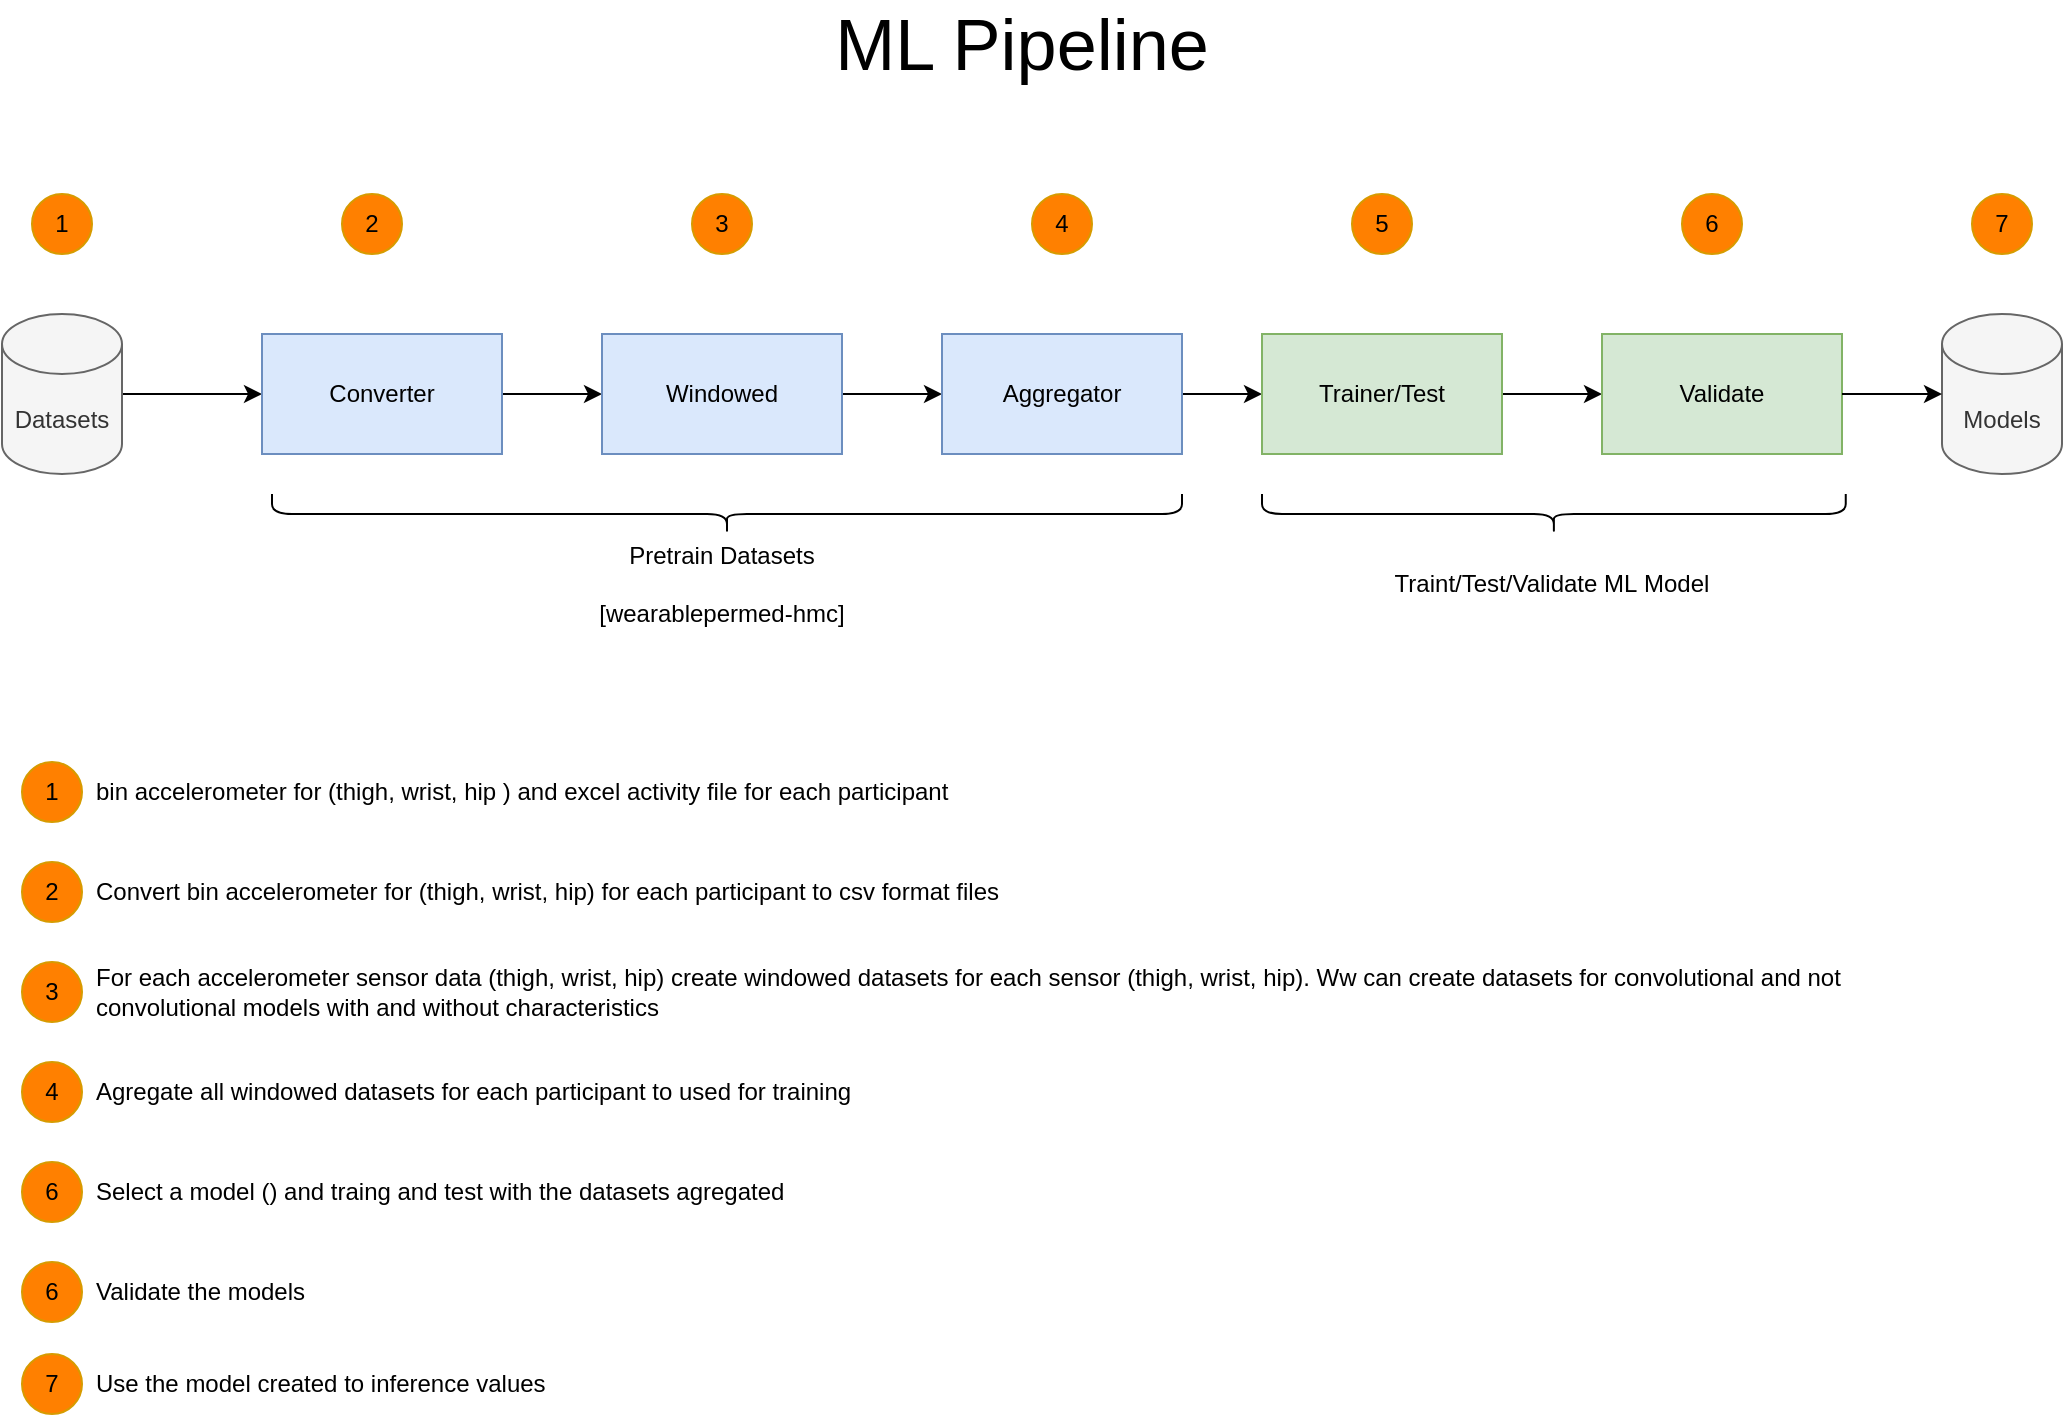 <mxfile version="27.1.6">
  <diagram name="ML Pipeline" id="eVOmrs8MSlbzeXd1V6C2">
    <mxGraphModel dx="1360" dy="759" grid="1" gridSize="10" guides="1" tooltips="1" connect="1" arrows="1" fold="1" page="1" pageScale="1" pageWidth="1169" pageHeight="827" math="0" shadow="0">
      <root>
        <mxCell id="0" />
        <mxCell id="1" parent="0" />
        <mxCell id="TuEI_6CooeL6YMEbKrYp-8" style="edgeStyle=orthogonalEdgeStyle;rounded=0;orthogonalLoop=1;jettySize=auto;html=1;entryX=0;entryY=0.5;entryDx=0;entryDy=0;" parent="1" source="TuEI_6CooeL6YMEbKrYp-2" target="TuEI_6CooeL6YMEbKrYp-3" edge="1">
          <mxGeometry relative="1" as="geometry" />
        </mxCell>
        <mxCell id="TuEI_6CooeL6YMEbKrYp-2" value="Datasets" style="shape=cylinder3;whiteSpace=wrap;html=1;boundedLbl=1;backgroundOutline=1;size=15;fillColor=#f5f5f5;fontColor=#333333;strokeColor=#666666;" parent="1" vertex="1">
          <mxGeometry x="110" y="190" width="60" height="80" as="geometry" />
        </mxCell>
        <mxCell id="TuEI_6CooeL6YMEbKrYp-9" style="edgeStyle=orthogonalEdgeStyle;rounded=0;orthogonalLoop=1;jettySize=auto;html=1;entryX=0;entryY=0.5;entryDx=0;entryDy=0;" parent="1" source="TuEI_6CooeL6YMEbKrYp-3" target="TuEI_6CooeL6YMEbKrYp-4" edge="1">
          <mxGeometry relative="1" as="geometry" />
        </mxCell>
        <mxCell id="TuEI_6CooeL6YMEbKrYp-3" value="Converter" style="rounded=0;whiteSpace=wrap;html=1;fillColor=#dae8fc;strokeColor=#6c8ebf;" parent="1" vertex="1">
          <mxGeometry x="240" y="200" width="120" height="60" as="geometry" />
        </mxCell>
        <mxCell id="TuEI_6CooeL6YMEbKrYp-10" style="edgeStyle=orthogonalEdgeStyle;rounded=0;orthogonalLoop=1;jettySize=auto;html=1;" parent="1" source="TuEI_6CooeL6YMEbKrYp-4" target="TuEI_6CooeL6YMEbKrYp-5" edge="1">
          <mxGeometry relative="1" as="geometry" />
        </mxCell>
        <mxCell id="TuEI_6CooeL6YMEbKrYp-4" value="Windowed" style="rounded=0;whiteSpace=wrap;html=1;fillColor=#dae8fc;strokeColor=#6c8ebf;" parent="1" vertex="1">
          <mxGeometry x="410" y="200" width="120" height="60" as="geometry" />
        </mxCell>
        <mxCell id="TuEI_6CooeL6YMEbKrYp-11" style="edgeStyle=orthogonalEdgeStyle;rounded=0;orthogonalLoop=1;jettySize=auto;html=1;entryX=0;entryY=0.5;entryDx=0;entryDy=0;" parent="1" source="TuEI_6CooeL6YMEbKrYp-5" target="TuEI_6CooeL6YMEbKrYp-6" edge="1">
          <mxGeometry relative="1" as="geometry" />
        </mxCell>
        <mxCell id="TuEI_6CooeL6YMEbKrYp-5" value="Aggregator" style="rounded=0;whiteSpace=wrap;html=1;fillColor=#dae8fc;strokeColor=#6c8ebf;" parent="1" vertex="1">
          <mxGeometry x="580" y="200" width="120" height="60" as="geometry" />
        </mxCell>
        <mxCell id="TuEI_6CooeL6YMEbKrYp-26" style="edgeStyle=orthogonalEdgeStyle;rounded=0;orthogonalLoop=1;jettySize=auto;html=1;entryX=0;entryY=0.5;entryDx=0;entryDy=0;" parent="1" source="TuEI_6CooeL6YMEbKrYp-6" target="TuEI_6CooeL6YMEbKrYp-25" edge="1">
          <mxGeometry relative="1" as="geometry" />
        </mxCell>
        <mxCell id="TuEI_6CooeL6YMEbKrYp-6" value="Trainer/Test" style="rounded=0;whiteSpace=wrap;html=1;fillColor=#d5e8d4;strokeColor=#82b366;" parent="1" vertex="1">
          <mxGeometry x="740" y="200" width="120" height="60" as="geometry" />
        </mxCell>
        <mxCell id="TuEI_6CooeL6YMEbKrYp-7" value="Models" style="shape=cylinder3;whiteSpace=wrap;html=1;boundedLbl=1;backgroundOutline=1;size=15;fillColor=#f5f5f5;fontColor=#333333;strokeColor=#666666;" parent="1" vertex="1">
          <mxGeometry x="1080" y="190" width="60" height="80" as="geometry" />
        </mxCell>
        <mxCell id="TuEI_6CooeL6YMEbKrYp-13" value="2" style="ellipse;whiteSpace=wrap;html=1;aspect=fixed;fillColor=#FF8000;strokeColor=#d79b00;" parent="1" vertex="1">
          <mxGeometry x="280" y="130" width="30" height="30" as="geometry" />
        </mxCell>
        <mxCell id="TuEI_6CooeL6YMEbKrYp-14" value="1" style="ellipse;whiteSpace=wrap;html=1;aspect=fixed;fillColor=#FF8000;strokeColor=#d79b00;" parent="1" vertex="1">
          <mxGeometry x="125" y="130" width="30" height="30" as="geometry" />
        </mxCell>
        <mxCell id="TuEI_6CooeL6YMEbKrYp-16" value="3" style="ellipse;whiteSpace=wrap;html=1;aspect=fixed;fillColor=#FF8000;strokeColor=#d79b00;" parent="1" vertex="1">
          <mxGeometry x="455" y="130" width="30" height="30" as="geometry" />
        </mxCell>
        <mxCell id="TuEI_6CooeL6YMEbKrYp-17" value="4" style="ellipse;whiteSpace=wrap;html=1;aspect=fixed;fillColor=#FF8000;strokeColor=#d79b00;" parent="1" vertex="1">
          <mxGeometry x="625" y="130" width="30" height="30" as="geometry" />
        </mxCell>
        <mxCell id="TuEI_6CooeL6YMEbKrYp-18" value="6" style="ellipse;whiteSpace=wrap;html=1;aspect=fixed;fillColor=#FF8000;strokeColor=#d79b00;" parent="1" vertex="1">
          <mxGeometry x="950" y="130" width="30" height="30" as="geometry" />
        </mxCell>
        <mxCell id="TuEI_6CooeL6YMEbKrYp-19" value="7" style="ellipse;whiteSpace=wrap;html=1;aspect=fixed;fillColor=#FF8000;strokeColor=#d79b00;" parent="1" vertex="1">
          <mxGeometry x="1095" y="130" width="30" height="30" as="geometry" />
        </mxCell>
        <mxCell id="TuEI_6CooeL6YMEbKrYp-21" value="" style="shape=curlyBracket;whiteSpace=wrap;html=1;rounded=1;labelPosition=left;verticalLabelPosition=middle;align=right;verticalAlign=middle;rotation=-90;" parent="1" vertex="1">
          <mxGeometry x="462.5" y="62.5" width="20" height="455" as="geometry" />
        </mxCell>
        <mxCell id="TuEI_6CooeL6YMEbKrYp-22" value="" style="shape=curlyBracket;whiteSpace=wrap;html=1;rounded=1;labelPosition=left;verticalLabelPosition=middle;align=right;verticalAlign=middle;rotation=-90;" parent="1" vertex="1">
          <mxGeometry x="875.94" y="144.06" width="20" height="291.87" as="geometry" />
        </mxCell>
        <mxCell id="TuEI_6CooeL6YMEbKrYp-23" value="Pretrain Datasets&lt;br&gt;&lt;br&gt;[&lt;span style=&quot;background-color: transparent; color: light-dark(rgb(0, 0, 0), rgb(255, 255, 255));&quot;&gt;wearablepermed-hmc]&lt;/span&gt;" style="text;html=1;align=center;verticalAlign=middle;whiteSpace=wrap;rounded=0;" parent="1" vertex="1">
          <mxGeometry x="240" y="310" width="460" height="30" as="geometry" />
        </mxCell>
        <mxCell id="TuEI_6CooeL6YMEbKrYp-24" value="Traint/Test/Validate ML&amp;nbsp;&lt;span style=&quot;background-color: transparent; color: light-dark(rgb(0, 0, 0), rgb(255, 255, 255));&quot;&gt;Model&lt;/span&gt;" style="text;html=1;align=center;verticalAlign=middle;whiteSpace=wrap;rounded=0;" parent="1" vertex="1">
          <mxGeometry x="740" y="310" width="290" height="30" as="geometry" />
        </mxCell>
        <mxCell id="TuEI_6CooeL6YMEbKrYp-25" value="Validate" style="rounded=0;whiteSpace=wrap;html=1;fillColor=#d5e8d4;strokeColor=#82b366;" parent="1" vertex="1">
          <mxGeometry x="910" y="200" width="120" height="60" as="geometry" />
        </mxCell>
        <mxCell id="TuEI_6CooeL6YMEbKrYp-27" style="edgeStyle=orthogonalEdgeStyle;rounded=0;orthogonalLoop=1;jettySize=auto;html=1;entryX=0;entryY=0.5;entryDx=0;entryDy=0;entryPerimeter=0;" parent="1" source="TuEI_6CooeL6YMEbKrYp-25" target="TuEI_6CooeL6YMEbKrYp-7" edge="1">
          <mxGeometry relative="1" as="geometry" />
        </mxCell>
        <mxCell id="TuEI_6CooeL6YMEbKrYp-28" value="&lt;font style=&quot;font-size: 36px;&quot;&gt;ML Pipeline&lt;/font&gt;" style="text;html=1;align=center;verticalAlign=middle;whiteSpace=wrap;rounded=0;" parent="1" vertex="1">
          <mxGeometry x="120" y="40" width="1000" height="30" as="geometry" />
        </mxCell>
        <mxCell id="2uUFkzXllgV1rvSKRyte-1" value="1" style="ellipse;whiteSpace=wrap;html=1;aspect=fixed;fillColor=#FF8000;strokeColor=#d79b00;" vertex="1" parent="1">
          <mxGeometry x="120" y="414" width="30" height="30" as="geometry" />
        </mxCell>
        <mxCell id="2uUFkzXllgV1rvSKRyte-2" value="bin accelerometer for (thigh, wrist, hip ) and excel activity file for each participant" style="text;html=1;align=left;verticalAlign=middle;whiteSpace=wrap;rounded=0;" vertex="1" parent="1">
          <mxGeometry x="155" y="414" width="880" height="30" as="geometry" />
        </mxCell>
        <mxCell id="2uUFkzXllgV1rvSKRyte-3" value="2" style="ellipse;whiteSpace=wrap;html=1;aspect=fixed;fillColor=#FF8000;strokeColor=#d79b00;" vertex="1" parent="1">
          <mxGeometry x="120" y="464" width="30" height="30" as="geometry" />
        </mxCell>
        <mxCell id="2uUFkzXllgV1rvSKRyte-4" value="Convert bin accelerometer for (thigh, wrist, hip) for each participant to csv format files" style="text;html=1;align=left;verticalAlign=middle;whiteSpace=wrap;rounded=0;" vertex="1" parent="1">
          <mxGeometry x="155" y="464" width="880" height="30" as="geometry" />
        </mxCell>
        <mxCell id="2uUFkzXllgV1rvSKRyte-7" value="3" style="ellipse;whiteSpace=wrap;html=1;aspect=fixed;fillColor=#FF8000;strokeColor=#d79b00;" vertex="1" parent="1">
          <mxGeometry x="120" y="514" width="30" height="30" as="geometry" />
        </mxCell>
        <mxCell id="2uUFkzXllgV1rvSKRyte-8" value="For each accelerometer sensor data (thigh, wrist, hip) create windowed datasets for each sensor (thigh, wrist, hip). Ww can create datasets for convolutional and not convolutional models with and without characteristics" style="text;html=1;align=left;verticalAlign=middle;whiteSpace=wrap;rounded=0;" vertex="1" parent="1">
          <mxGeometry x="155" y="514" width="880" height="30" as="geometry" />
        </mxCell>
        <mxCell id="2uUFkzXllgV1rvSKRyte-9" value="4" style="ellipse;whiteSpace=wrap;html=1;aspect=fixed;fillColor=#FF8000;strokeColor=#d79b00;" vertex="1" parent="1">
          <mxGeometry x="120" y="564" width="30" height="30" as="geometry" />
        </mxCell>
        <mxCell id="2uUFkzXllgV1rvSKRyte-10" value="Agregate all windowed datasets for each participant to used for training" style="text;html=1;align=left;verticalAlign=middle;whiteSpace=wrap;rounded=0;" vertex="1" parent="1">
          <mxGeometry x="155" y="564" width="880" height="30" as="geometry" />
        </mxCell>
        <mxCell id="2uUFkzXllgV1rvSKRyte-11" value="5" style="ellipse;whiteSpace=wrap;html=1;aspect=fixed;fillColor=#FF8000;strokeColor=#d79b00;" vertex="1" parent="1">
          <mxGeometry x="785" y="130" width="30" height="30" as="geometry" />
        </mxCell>
        <mxCell id="2uUFkzXllgV1rvSKRyte-12" value="6" style="ellipse;whiteSpace=wrap;html=1;aspect=fixed;fillColor=#FF8000;strokeColor=#d79b00;" vertex="1" parent="1">
          <mxGeometry x="120" y="614" width="30" height="30" as="geometry" />
        </mxCell>
        <mxCell id="2uUFkzXllgV1rvSKRyte-13" value="Select a model () and traing and test with the datasets agregated" style="text;html=1;align=left;verticalAlign=middle;whiteSpace=wrap;rounded=0;" vertex="1" parent="1">
          <mxGeometry x="155" y="614" width="880" height="30" as="geometry" />
        </mxCell>
        <mxCell id="2uUFkzXllgV1rvSKRyte-14" value="6" style="ellipse;whiteSpace=wrap;html=1;aspect=fixed;fillColor=#FF8000;strokeColor=#d79b00;" vertex="1" parent="1">
          <mxGeometry x="120" y="664" width="30" height="30" as="geometry" />
        </mxCell>
        <mxCell id="2uUFkzXllgV1rvSKRyte-15" value="Validate the models" style="text;html=1;align=left;verticalAlign=middle;whiteSpace=wrap;rounded=0;" vertex="1" parent="1">
          <mxGeometry x="155" y="664" width="880" height="30" as="geometry" />
        </mxCell>
        <mxCell id="2uUFkzXllgV1rvSKRyte-16" value="7" style="ellipse;whiteSpace=wrap;html=1;aspect=fixed;fillColor=#FF8000;strokeColor=#d79b00;" vertex="1" parent="1">
          <mxGeometry x="120" y="710" width="30" height="30" as="geometry" />
        </mxCell>
        <mxCell id="2uUFkzXllgV1rvSKRyte-17" value="Use the model created to inference values&amp;nbsp;" style="text;html=1;align=left;verticalAlign=middle;whiteSpace=wrap;rounded=0;" vertex="1" parent="1">
          <mxGeometry x="155" y="710" width="880" height="30" as="geometry" />
        </mxCell>
      </root>
    </mxGraphModel>
  </diagram>
</mxfile>
